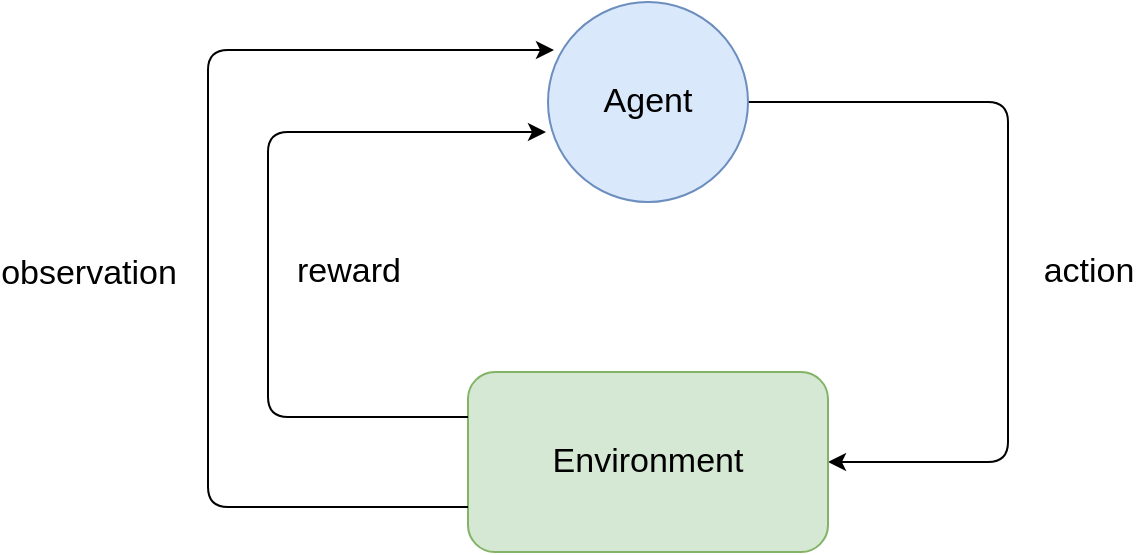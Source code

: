 <mxfile version="26.0.2">
  <diagram name="Page-1" id="Ve6AKhZev0prQEUSMhcG">
    <mxGraphModel dx="1050" dy="557" grid="1" gridSize="10" guides="1" tooltips="1" connect="1" arrows="1" fold="1" page="1" pageScale="1" pageWidth="827" pageHeight="1169" math="0" shadow="0">
      <root>
        <mxCell id="0" />
        <mxCell id="1" parent="0" />
        <mxCell id="8-pPZTOirNTMqsGEtx5T-1" style="edgeStyle=orthogonalEdgeStyle;rounded=1;orthogonalLoop=1;jettySize=auto;html=1;entryX=1;entryY=0.5;entryDx=0;entryDy=0;exitX=1;exitY=0.5;exitDx=0;exitDy=0;curved=0;" parent="1" source="Fns-NLv8KHA7JG8k3tlo-2" target="Fns-NLv8KHA7JG8k3tlo-5" edge="1">
          <mxGeometry relative="1" as="geometry">
            <Array as="points">
              <mxPoint x="620" y="415" />
              <mxPoint x="620" y="595" />
            </Array>
          </mxGeometry>
        </mxCell>
        <mxCell id="8-pPZTOirNTMqsGEtx5T-9" value="action" style="edgeLabel;html=1;align=center;verticalAlign=middle;resizable=0;points=[];fontSize=17;" parent="8-pPZTOirNTMqsGEtx5T-1" vertex="1" connectable="0">
          <mxGeometry x="0.1" y="2" relative="1" as="geometry">
            <mxPoint x="38" y="-5" as="offset" />
          </mxGeometry>
        </mxCell>
        <mxCell id="Fns-NLv8KHA7JG8k3tlo-2" value="Agent" style="ellipse;whiteSpace=wrap;fillColor=#dae8fc;strokeColor=#6c8ebf;fontFamily=Helvetica;fontSize=17;" parent="1" vertex="1">
          <mxGeometry x="390" y="365" width="100" height="100" as="geometry" />
        </mxCell>
        <mxCell id="Fns-NLv8KHA7JG8k3tlo-5" value="Environment" style="whiteSpace=wrap;fillColor=#d5e8d4;strokeColor=#82b366;rounded=1;fontFamily=Helvetica;fontSize=17;" parent="1" vertex="1">
          <mxGeometry x="350" y="550" width="180" height="90" as="geometry" />
        </mxCell>
        <mxCell id="8-pPZTOirNTMqsGEtx5T-6" style="edgeStyle=orthogonalEdgeStyle;rounded=1;orthogonalLoop=1;jettySize=auto;html=1;exitX=0;exitY=0.75;exitDx=0;exitDy=0;entryX=0.03;entryY=0.24;entryDx=0;entryDy=0;entryPerimeter=0;curved=0;" parent="1" source="Fns-NLv8KHA7JG8k3tlo-5" target="Fns-NLv8KHA7JG8k3tlo-2" edge="1">
          <mxGeometry relative="1" as="geometry">
            <Array as="points">
              <mxPoint x="220" y="618" />
              <mxPoint x="220" y="389" />
            </Array>
          </mxGeometry>
        </mxCell>
        <mxCell id="8-pPZTOirNTMqsGEtx5T-11" value="observation" style="edgeLabel;html=1;align=center;verticalAlign=middle;resizable=0;points=[];fontSize=17;" parent="8-pPZTOirNTMqsGEtx5T-6" vertex="1" connectable="0">
          <mxGeometry x="-0.396" y="3" relative="1" as="geometry">
            <mxPoint x="-57" y="-86" as="offset" />
          </mxGeometry>
        </mxCell>
        <mxCell id="8-pPZTOirNTMqsGEtx5T-8" style="edgeStyle=orthogonalEdgeStyle;rounded=1;orthogonalLoop=1;jettySize=auto;html=1;exitX=0;exitY=0.25;exitDx=0;exitDy=0;entryX=-0.01;entryY=0.65;entryDx=0;entryDy=0;entryPerimeter=0;curved=0;" parent="1" source="Fns-NLv8KHA7JG8k3tlo-5" target="Fns-NLv8KHA7JG8k3tlo-2" edge="1">
          <mxGeometry relative="1" as="geometry">
            <Array as="points">
              <mxPoint x="250" y="573" />
              <mxPoint x="250" y="430" />
            </Array>
          </mxGeometry>
        </mxCell>
        <mxCell id="8-pPZTOirNTMqsGEtx5T-10" value="reward" style="edgeLabel;html=1;align=center;verticalAlign=middle;resizable=0;points=[];fontSize=17;" parent="8-pPZTOirNTMqsGEtx5T-8" vertex="1" connectable="0">
          <mxGeometry x="-0.122" y="1" relative="1" as="geometry">
            <mxPoint x="41" y="-5" as="offset" />
          </mxGeometry>
        </mxCell>
      </root>
    </mxGraphModel>
  </diagram>
</mxfile>
